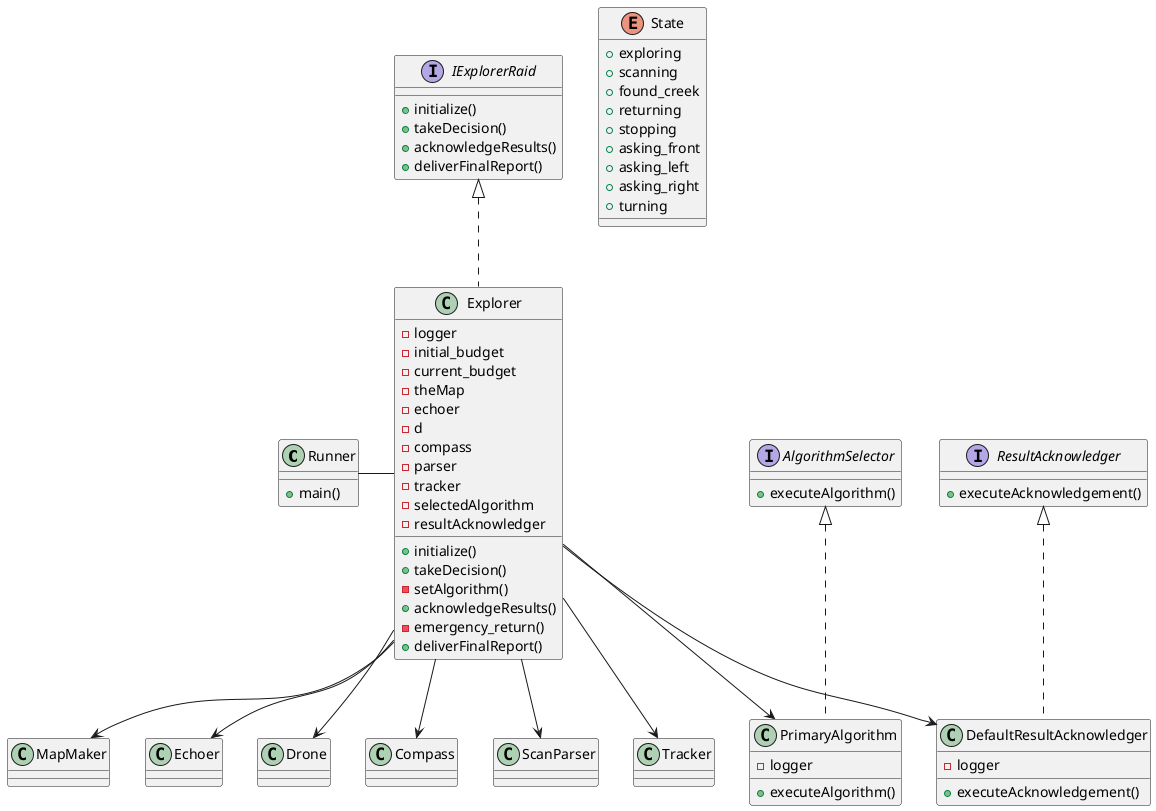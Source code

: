 @startuml Team102_UML

class Runner {
    +main()
}

Runner - Explorer

interface IExplorerRaid {
    +initialize()
    +takeDecision()
    +acknowledgeResults()
    +deliverFinalReport()
}

interface AlgorithmSelector {
    +executeAlgorithm()
}

interface ResultAcknowledger {
    +executeAcknowledgement()
}

class Explorer implements IExplorerRaid {
    -logger
    -initial_budget
    -current_budget
    -theMap
    -echoer
    - d
    -compass
    -parser
    -tracker
    -selectedAlgorithm
    -resultAcknowledger
    +initialize()
    +takeDecision()
    -setAlgorithm()
    +acknowledgeResults()
    -emergency_return()
    +deliverFinalReport()

}
enum State {
    +exploring
    +scanning
    +found_creek
    +returning
    +stopping
    +asking_front
    +asking_left
    +asking_right
    +turning
}
Explorer --> MapMaker
Explorer --> Echoer
Explorer --> Drone
Explorer --> Compass
Explorer --> ScanParser
Explorer --> Tracker
Explorer --> PrimaryAlgorithm
Explorer --> DefaultResultAcknowledger

class PrimaryAlgorithm implements AlgorithmSelector {
    -logger
    +executeAlgorithm()
}
class DefaultResultAcknowledger implements ResultAcknowledger {
    -logger
    +executeAcknowledgement()
}

@enduml